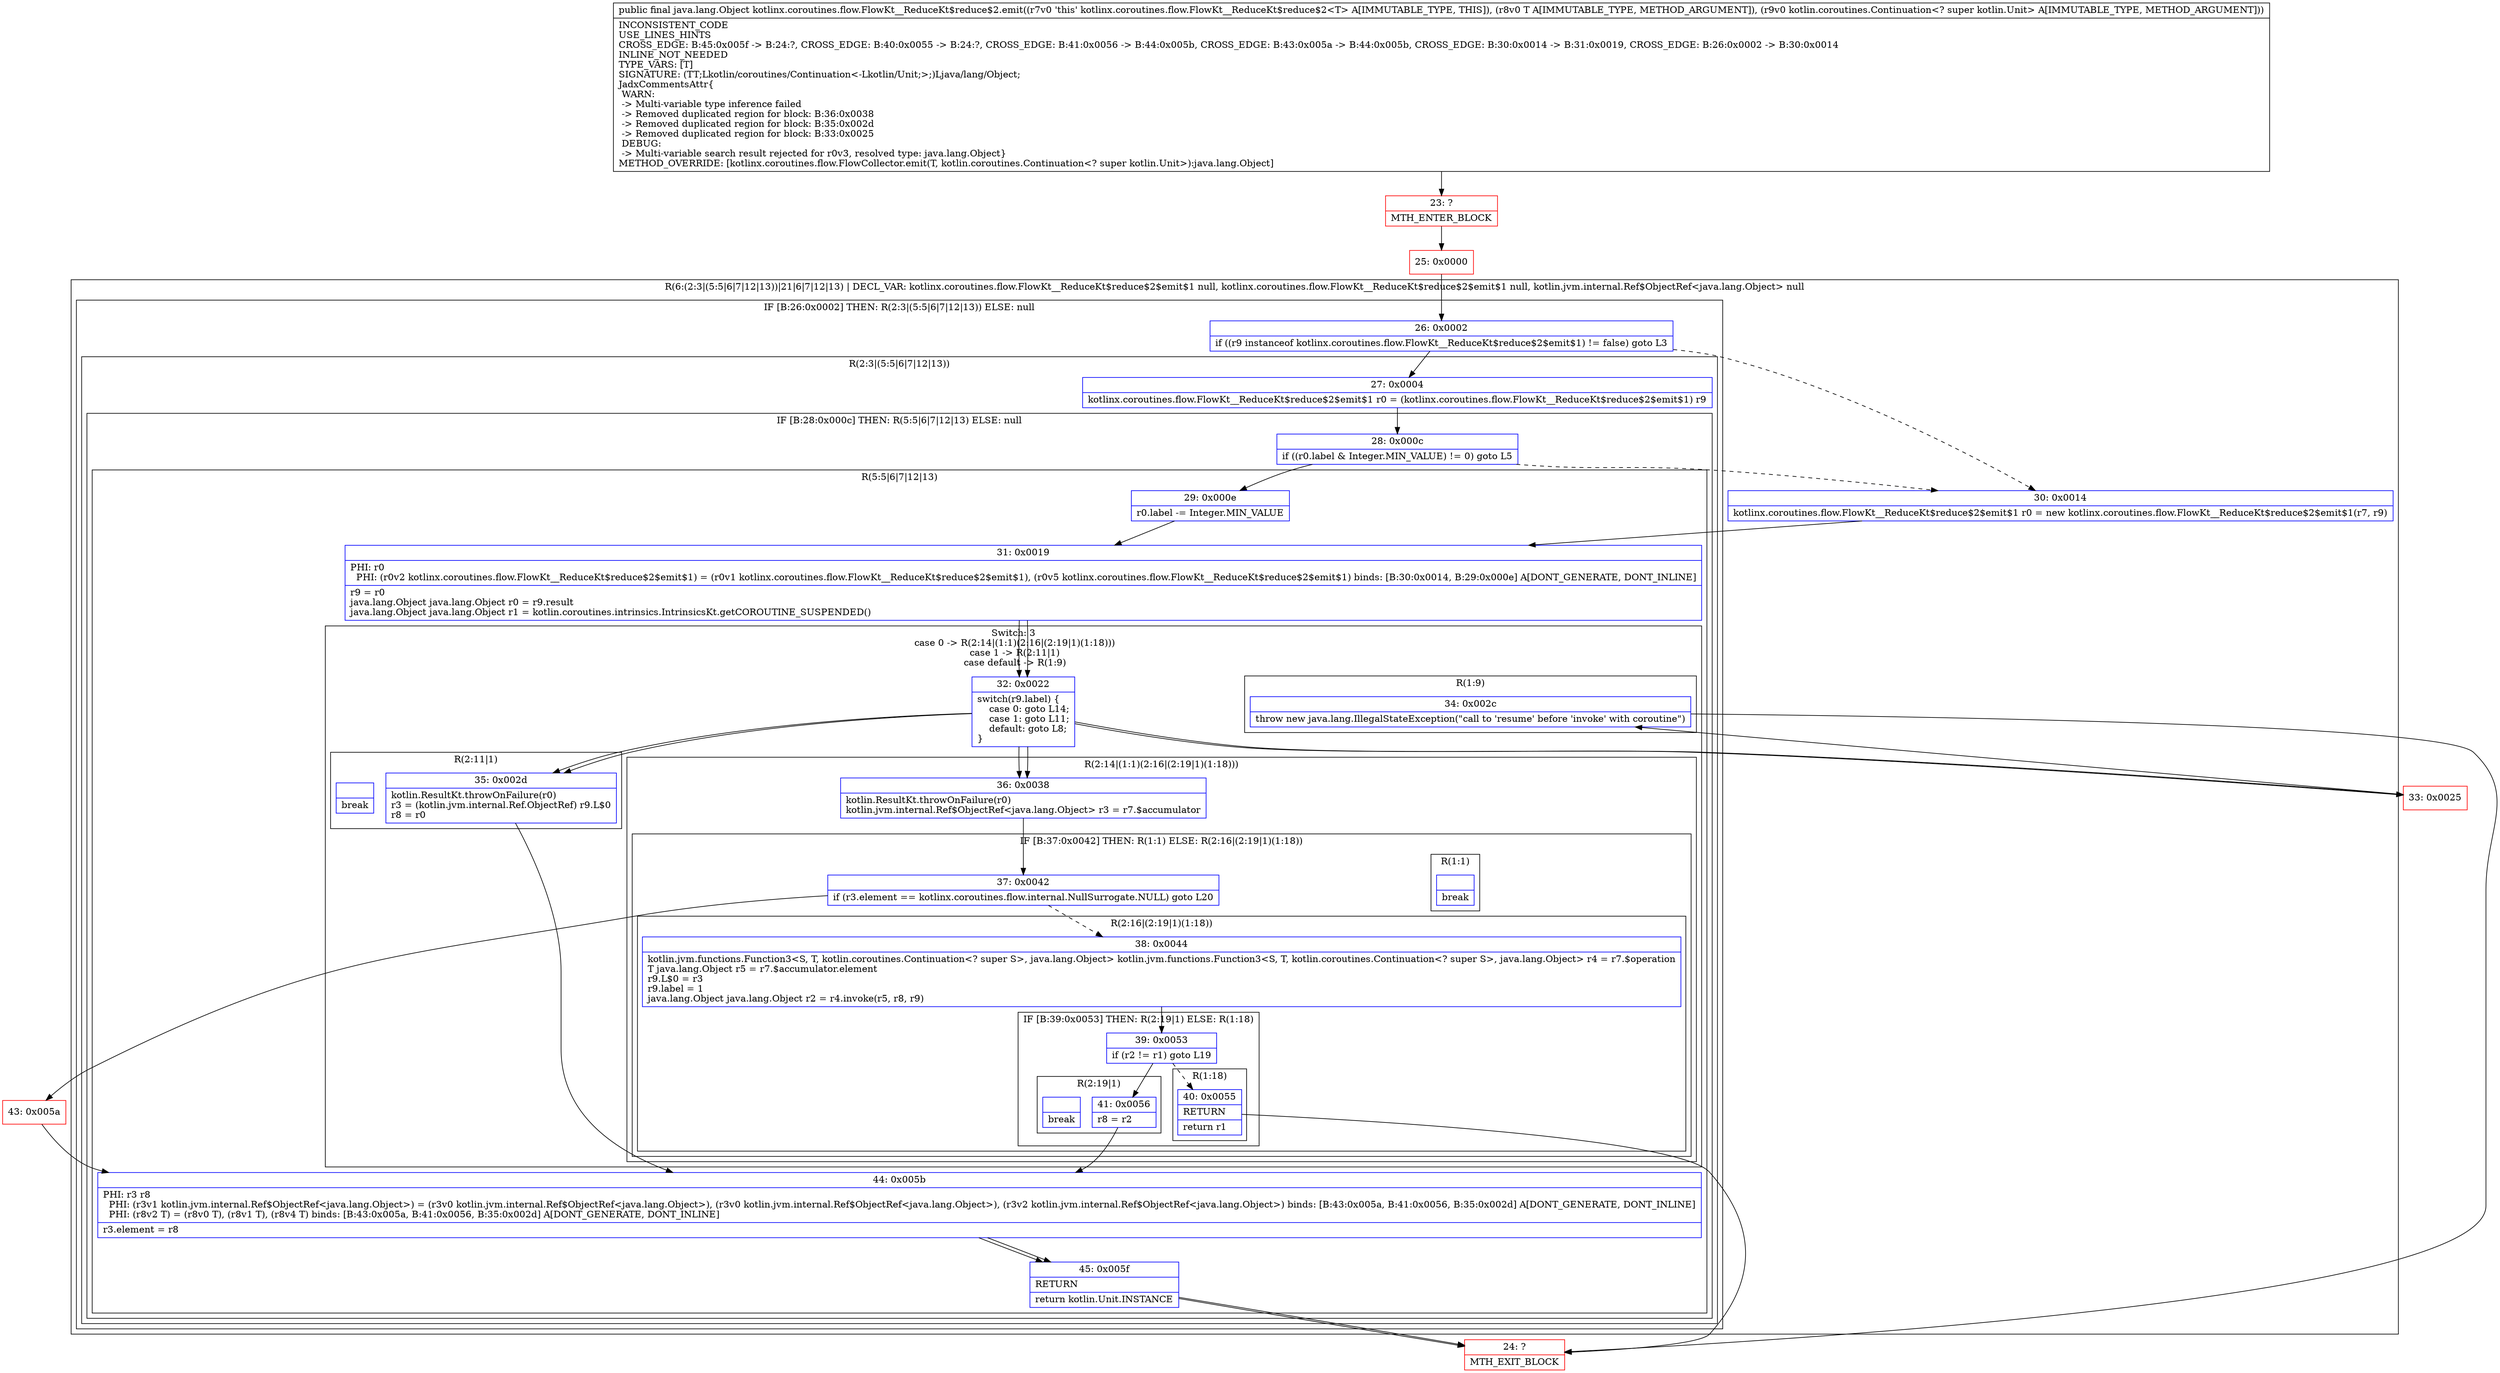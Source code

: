 digraph "CFG forkotlinx.coroutines.flow.FlowKt__ReduceKt$reduce$2.emit(Ljava\/lang\/Object;Lkotlin\/coroutines\/Continuation;)Ljava\/lang\/Object;" {
subgraph cluster_Region_1057918011 {
label = "R(6:(2:3|(5:5|6|7|12|13))|21|6|7|12|13) | DECL_VAR: kotlinx.coroutines.flow.FlowKt__ReduceKt$reduce$2$emit$1 null, kotlinx.coroutines.flow.FlowKt__ReduceKt$reduce$2$emit$1 null, kotlin.jvm.internal.Ref$ObjectRef\<java.lang.Object\> null\l";
node [shape=record,color=blue];
subgraph cluster_IfRegion_1018468695 {
label = "IF [B:26:0x0002] THEN: R(2:3|(5:5|6|7|12|13)) ELSE: null";
node [shape=record,color=blue];
Node_26 [shape=record,label="{26\:\ 0x0002|if ((r9 instanceof kotlinx.coroutines.flow.FlowKt__ReduceKt$reduce$2$emit$1) != false) goto L3\l}"];
subgraph cluster_Region_1144050790 {
label = "R(2:3|(5:5|6|7|12|13))";
node [shape=record,color=blue];
Node_27 [shape=record,label="{27\:\ 0x0004|kotlinx.coroutines.flow.FlowKt__ReduceKt$reduce$2$emit$1 r0 = (kotlinx.coroutines.flow.FlowKt__ReduceKt$reduce$2$emit$1) r9\l}"];
subgraph cluster_IfRegion_1455204213 {
label = "IF [B:28:0x000c] THEN: R(5:5|6|7|12|13) ELSE: null";
node [shape=record,color=blue];
Node_28 [shape=record,label="{28\:\ 0x000c|if ((r0.label & Integer.MIN_VALUE) != 0) goto L5\l}"];
subgraph cluster_Region_972048748 {
label = "R(5:5|6|7|12|13)";
node [shape=record,color=blue];
Node_29 [shape=record,label="{29\:\ 0x000e|r0.label \-= Integer.MIN_VALUE\l}"];
Node_31 [shape=record,label="{31\:\ 0x0019|PHI: r0 \l  PHI: (r0v2 kotlinx.coroutines.flow.FlowKt__ReduceKt$reduce$2$emit$1) = (r0v1 kotlinx.coroutines.flow.FlowKt__ReduceKt$reduce$2$emit$1), (r0v5 kotlinx.coroutines.flow.FlowKt__ReduceKt$reduce$2$emit$1) binds: [B:30:0x0014, B:29:0x000e] A[DONT_GENERATE, DONT_INLINE]\l|r9 = r0\ljava.lang.Object java.lang.Object r0 = r9.result\ljava.lang.Object java.lang.Object r1 = kotlin.coroutines.intrinsics.IntrinsicsKt.getCOROUTINE_SUSPENDED()\l}"];
subgraph cluster_SwitchRegion_1373341692 {
label = "Switch: 3
 case 0 -> R(2:14|(1:1)(2:16|(2:19|1)(1:18)))
 case 1 -> R(2:11|1)
 case default -> R(1:9)";
node [shape=record,color=blue];
Node_32 [shape=record,label="{32\:\ 0x0022|switch(r9.label) \{\l    case 0: goto L14;\l    case 1: goto L11;\l    default: goto L8;\l\}\l}"];
subgraph cluster_Region_1850201307 {
label = "R(2:14|(1:1)(2:16|(2:19|1)(1:18)))";
node [shape=record,color=blue];
Node_36 [shape=record,label="{36\:\ 0x0038|kotlin.ResultKt.throwOnFailure(r0)\lkotlin.jvm.internal.Ref$ObjectRef\<java.lang.Object\> r3 = r7.$accumulator\l}"];
subgraph cluster_IfRegion_494288759 {
label = "IF [B:37:0x0042] THEN: R(1:1) ELSE: R(2:16|(2:19|1)(1:18))";
node [shape=record,color=blue];
Node_37 [shape=record,label="{37\:\ 0x0042|if (r3.element == kotlinx.coroutines.flow.internal.NullSurrogate.NULL) goto L20\l}"];
subgraph cluster_Region_151690307 {
label = "R(1:1)";
node [shape=record,color=blue];
Node_InsnContainer_300728852 [shape=record,label="{|break\l}"];
}
subgraph cluster_Region_452966056 {
label = "R(2:16|(2:19|1)(1:18))";
node [shape=record,color=blue];
Node_38 [shape=record,label="{38\:\ 0x0044|kotlin.jvm.functions.Function3\<S, T, kotlin.coroutines.Continuation\<? super S\>, java.lang.Object\> kotlin.jvm.functions.Function3\<S, T, kotlin.coroutines.Continuation\<? super S\>, java.lang.Object\> r4 = r7.$operation\lT java.lang.Object r5 = r7.$accumulator.element\lr9.L$0 = r3\lr9.label = 1\ljava.lang.Object java.lang.Object r2 = r4.invoke(r5, r8, r9)\l}"];
subgraph cluster_IfRegion_166356301 {
label = "IF [B:39:0x0053] THEN: R(2:19|1) ELSE: R(1:18)";
node [shape=record,color=blue];
Node_39 [shape=record,label="{39\:\ 0x0053|if (r2 != r1) goto L19\l}"];
subgraph cluster_Region_908047318 {
label = "R(2:19|1)";
node [shape=record,color=blue];
Node_41 [shape=record,label="{41\:\ 0x0056|r8 = r2\l}"];
Node_InsnContainer_576215123 [shape=record,label="{|break\l}"];
}
subgraph cluster_Region_670671727 {
label = "R(1:18)";
node [shape=record,color=blue];
Node_40 [shape=record,label="{40\:\ 0x0055|RETURN\l|return r1\l}"];
}
}
}
}
}
subgraph cluster_Region_1487848053 {
label = "R(2:11|1)";
node [shape=record,color=blue];
Node_35 [shape=record,label="{35\:\ 0x002d|kotlin.ResultKt.throwOnFailure(r0)\lr3 = (kotlin.jvm.internal.Ref.ObjectRef) r9.L$0\lr8 = r0\l}"];
Node_InsnContainer_251217640 [shape=record,label="{|break\l}"];
}
subgraph cluster_Region_1397505008 {
label = "R(1:9)";
node [shape=record,color=blue];
Node_34 [shape=record,label="{34\:\ 0x002c|throw new java.lang.IllegalStateException(\"call to 'resume' before 'invoke' with coroutine\")\l}"];
}
}
Node_44 [shape=record,label="{44\:\ 0x005b|PHI: r3 r8 \l  PHI: (r3v1 kotlin.jvm.internal.Ref$ObjectRef\<java.lang.Object\>) = (r3v0 kotlin.jvm.internal.Ref$ObjectRef\<java.lang.Object\>), (r3v0 kotlin.jvm.internal.Ref$ObjectRef\<java.lang.Object\>), (r3v2 kotlin.jvm.internal.Ref$ObjectRef\<java.lang.Object\>) binds: [B:43:0x005a, B:41:0x0056, B:35:0x002d] A[DONT_GENERATE, DONT_INLINE]\l  PHI: (r8v2 T) = (r8v0 T), (r8v1 T), (r8v4 T) binds: [B:43:0x005a, B:41:0x0056, B:35:0x002d] A[DONT_GENERATE, DONT_INLINE]\l|r3.element = r8\l}"];
Node_45 [shape=record,label="{45\:\ 0x005f|RETURN\l|return kotlin.Unit.INSTANCE\l}"];
}
}
}
}
Node_30 [shape=record,label="{30\:\ 0x0014|kotlinx.coroutines.flow.FlowKt__ReduceKt$reduce$2$emit$1 r0 = new kotlinx.coroutines.flow.FlowKt__ReduceKt$reduce$2$emit$1(r7, r9)\l}"];
Node_31 [shape=record,label="{31\:\ 0x0019|PHI: r0 \l  PHI: (r0v2 kotlinx.coroutines.flow.FlowKt__ReduceKt$reduce$2$emit$1) = (r0v1 kotlinx.coroutines.flow.FlowKt__ReduceKt$reduce$2$emit$1), (r0v5 kotlinx.coroutines.flow.FlowKt__ReduceKt$reduce$2$emit$1) binds: [B:30:0x0014, B:29:0x000e] A[DONT_GENERATE, DONT_INLINE]\l|r9 = r0\ljava.lang.Object java.lang.Object r0 = r9.result\ljava.lang.Object java.lang.Object r1 = kotlin.coroutines.intrinsics.IntrinsicsKt.getCOROUTINE_SUSPENDED()\l}"];
subgraph cluster_SwitchRegion_1663978277 {
label = "Switch: 0";
node [shape=record,color=blue];
Node_32 [shape=record,label="{32\:\ 0x0022|switch(r9.label) \{\l    case 0: goto L14;\l    case 1: goto L11;\l    default: goto L8;\l\}\l}"];
}
Node_44 [shape=record,label="{44\:\ 0x005b|PHI: r3 r8 \l  PHI: (r3v1 kotlin.jvm.internal.Ref$ObjectRef\<java.lang.Object\>) = (r3v0 kotlin.jvm.internal.Ref$ObjectRef\<java.lang.Object\>), (r3v0 kotlin.jvm.internal.Ref$ObjectRef\<java.lang.Object\>), (r3v2 kotlin.jvm.internal.Ref$ObjectRef\<java.lang.Object\>) binds: [B:43:0x005a, B:41:0x0056, B:35:0x002d] A[DONT_GENERATE, DONT_INLINE]\l  PHI: (r8v2 T) = (r8v0 T), (r8v1 T), (r8v4 T) binds: [B:43:0x005a, B:41:0x0056, B:35:0x002d] A[DONT_GENERATE, DONT_INLINE]\l|r3.element = r8\l}"];
Node_45 [shape=record,label="{45\:\ 0x005f|RETURN\l|return kotlin.Unit.INSTANCE\l}"];
}
Node_23 [shape=record,color=red,label="{23\:\ ?|MTH_ENTER_BLOCK\l}"];
Node_25 [shape=record,color=red,label="{25\:\ 0x0000}"];
Node_33 [shape=record,color=red,label="{33\:\ 0x0025}"];
Node_24 [shape=record,color=red,label="{24\:\ ?|MTH_EXIT_BLOCK\l}"];
Node_43 [shape=record,color=red,label="{43\:\ 0x005a}"];
MethodNode[shape=record,label="{public final java.lang.Object kotlinx.coroutines.flow.FlowKt__ReduceKt$reduce$2.emit((r7v0 'this' kotlinx.coroutines.flow.FlowKt__ReduceKt$reduce$2\<T\> A[IMMUTABLE_TYPE, THIS]), (r8v0 T A[IMMUTABLE_TYPE, METHOD_ARGUMENT]), (r9v0 kotlin.coroutines.Continuation\<? super kotlin.Unit\> A[IMMUTABLE_TYPE, METHOD_ARGUMENT]))  | INCONSISTENT_CODE\lUSE_LINES_HINTS\lCROSS_EDGE: B:45:0x005f \-\> B:24:?, CROSS_EDGE: B:40:0x0055 \-\> B:24:?, CROSS_EDGE: B:41:0x0056 \-\> B:44:0x005b, CROSS_EDGE: B:43:0x005a \-\> B:44:0x005b, CROSS_EDGE: B:30:0x0014 \-\> B:31:0x0019, CROSS_EDGE: B:26:0x0002 \-\> B:30:0x0014\lINLINE_NOT_NEEDED\lTYPE_VARS: [T]\lSIGNATURE: (TT;Lkotlin\/coroutines\/Continuation\<\-Lkotlin\/Unit;\>;)Ljava\/lang\/Object;\lJadxCommentsAttr\{\l WARN: \l \-\> Multi\-variable type inference failed\l \-\> Removed duplicated region for block: B:36:0x0038 \l \-\> Removed duplicated region for block: B:35:0x002d \l \-\> Removed duplicated region for block: B:33:0x0025 \l DEBUG: \l \-\> Multi\-variable search result rejected for r0v3, resolved type: java.lang.Object\}\lMETHOD_OVERRIDE: [kotlinx.coroutines.flow.FlowCollector.emit(T, kotlin.coroutines.Continuation\<? super kotlin.Unit\>):java.lang.Object]\l}"];
MethodNode -> Node_23;Node_26 -> Node_27;
Node_26 -> Node_30[style=dashed];
Node_27 -> Node_28;
Node_28 -> Node_29;
Node_28 -> Node_30[style=dashed];
Node_29 -> Node_31;
Node_31 -> Node_32;
Node_32 -> Node_33;
Node_32 -> Node_35;
Node_32 -> Node_36;
Node_36 -> Node_37;
Node_37 -> Node_38[style=dashed];
Node_37 -> Node_43;
Node_38 -> Node_39;
Node_39 -> Node_40[style=dashed];
Node_39 -> Node_41;
Node_41 -> Node_44;
Node_40 -> Node_24;
Node_35 -> Node_44;
Node_34 -> Node_24;
Node_44 -> Node_45;
Node_45 -> Node_24;
Node_30 -> Node_31;
Node_31 -> Node_32;
Node_32 -> Node_33;
Node_32 -> Node_35;
Node_32 -> Node_36;
Node_44 -> Node_45;
Node_45 -> Node_24;
Node_23 -> Node_25;
Node_25 -> Node_26;
Node_33 -> Node_34;
Node_43 -> Node_44;
}

